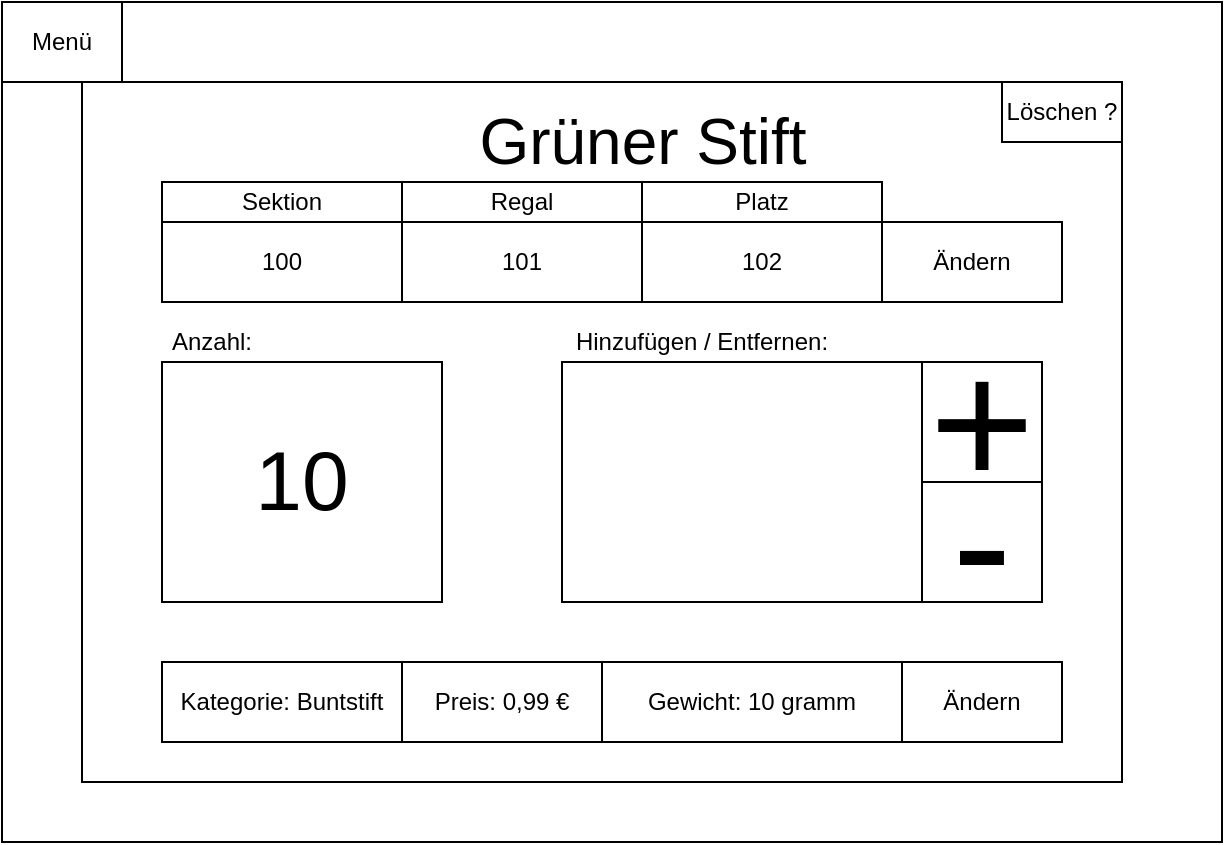 <mxfile version="12.1.7" type="device" pages="1"><diagram id="sf5lxHcfiDxDPLDe1BbD" name="Page-1"><mxGraphModel dx="1072" dy="792" grid="1" gridSize="10" guides="1" tooltips="1" connect="1" arrows="1" fold="1" page="1" pageScale="1" pageWidth="827" pageHeight="1169" math="0" shadow="0"><root><mxCell id="0"/><mxCell id="1" parent="0"/><mxCell id="0is604dzVzYSEZ6XbnPD-3" value="" style="rounded=0;whiteSpace=wrap;html=1;" parent="1" vertex="1"><mxGeometry x="90" y="190" width="610" height="420" as="geometry"/></mxCell><mxCell id="0is604dzVzYSEZ6XbnPD-4" value="" style="rounded=0;whiteSpace=wrap;html=1;" parent="1" vertex="1"><mxGeometry x="130" y="230" width="520" height="350" as="geometry"/></mxCell><mxCell id="0is604dzVzYSEZ6XbnPD-5" value="100" style="rounded=0;whiteSpace=wrap;html=1;" parent="1" vertex="1"><mxGeometry x="170" y="300" width="120" height="40" as="geometry"/></mxCell><mxCell id="0is604dzVzYSEZ6XbnPD-6" value="101" style="rounded=0;whiteSpace=wrap;html=1;" parent="1" vertex="1"><mxGeometry x="290" y="300" width="120" height="40" as="geometry"/></mxCell><mxCell id="0is604dzVzYSEZ6XbnPD-7" value="102" style="rounded=0;whiteSpace=wrap;html=1;" parent="1" vertex="1"><mxGeometry x="410" y="300" width="120" height="40" as="geometry"/></mxCell><mxCell id="0is604dzVzYSEZ6XbnPD-8" value="Ändern" style="rounded=0;whiteSpace=wrap;html=1;" parent="1" vertex="1"><mxGeometry x="530" y="300" width="90" height="40" as="geometry"/></mxCell><mxCell id="QE-JvXagMVvptuSg7lWe-1" value="&lt;font style=&quot;font-size: 32px&quot;&gt;Grüner Stift&lt;/font&gt;" style="text;html=1;strokeColor=none;fillColor=none;align=center;verticalAlign=middle;whiteSpace=wrap;rounded=0;" parent="1" vertex="1"><mxGeometry x="311.5" y="240" width="197" height="40" as="geometry"/></mxCell><mxCell id="QE-JvXagMVvptuSg7lWe-2" value="Sektion" style="rounded=0;whiteSpace=wrap;html=1;" parent="1" vertex="1"><mxGeometry x="170" y="280" width="120" height="20" as="geometry"/></mxCell><mxCell id="QE-JvXagMVvptuSg7lWe-3" value="Regal" style="rounded=0;whiteSpace=wrap;html=1;" parent="1" vertex="1"><mxGeometry x="290" y="280" width="120" height="20" as="geometry"/></mxCell><mxCell id="QE-JvXagMVvptuSg7lWe-4" value="Platz" style="rounded=0;whiteSpace=wrap;html=1;" parent="1" vertex="1"><mxGeometry x="410" y="280" width="120" height="20" as="geometry"/></mxCell><mxCell id="QE-JvXagMVvptuSg7lWe-5" value="Preis: 0,99 €" style="rounded=0;whiteSpace=wrap;html=1;" parent="1" vertex="1"><mxGeometry x="290" y="520" width="100" height="40" as="geometry"/></mxCell><mxCell id="QE-JvXagMVvptuSg7lWe-7" value="Gewicht: 10 gramm" style="rounded=0;whiteSpace=wrap;html=1;" parent="1" vertex="1"><mxGeometry x="390" y="520" width="150" height="40" as="geometry"/></mxCell><mxCell id="QE-JvXagMVvptuSg7lWe-8" value="Ändern" style="rounded=0;whiteSpace=wrap;html=1;" parent="1" vertex="1"><mxGeometry x="540" y="520" width="80" height="40" as="geometry"/></mxCell><mxCell id="QE-JvXagMVvptuSg7lWe-9" value="&lt;font style=&quot;font-size: 90px&quot;&gt;+&lt;/font&gt;" style="rounded=0;whiteSpace=wrap;html=1;" parent="1" vertex="1"><mxGeometry x="550" y="370" width="60" height="60" as="geometry"/></mxCell><mxCell id="QE-JvXagMVvptuSg7lWe-10" value="&lt;font&gt;&lt;font style=&quot;font-size: 90px&quot;&gt;-&lt;/font&gt;&lt;br&gt;&lt;/font&gt;" style="rounded=0;whiteSpace=wrap;html=1;" parent="1" vertex="1"><mxGeometry x="550" y="430" width="60" height="60" as="geometry"/></mxCell><mxCell id="QE-JvXagMVvptuSg7lWe-11" value="" style="rounded=0;whiteSpace=wrap;html=1;" parent="1" vertex="1"><mxGeometry x="370" y="370" width="180" height="120" as="geometry"/></mxCell><mxCell id="QE-JvXagMVvptuSg7lWe-12" value="&lt;font style=&quot;font-size: 42px&quot;&gt;10&lt;/font&gt;" style="rounded=0;whiteSpace=wrap;html=1;" parent="1" vertex="1"><mxGeometry x="170" y="370" width="140" height="120" as="geometry"/></mxCell><mxCell id="QE-JvXagMVvptuSg7lWe-13" value="Anzahl:" style="text;html=1;strokeColor=none;fillColor=none;align=center;verticalAlign=middle;whiteSpace=wrap;rounded=0;" parent="1" vertex="1"><mxGeometry x="170" y="350" width="50" height="20" as="geometry"/></mxCell><mxCell id="QE-JvXagMVvptuSg7lWe-14" value="Hinzufügen / Entfernen:" style="text;html=1;strokeColor=none;fillColor=none;align=center;verticalAlign=middle;whiteSpace=wrap;rounded=0;" parent="1" vertex="1"><mxGeometry x="370" y="350" width="140" height="20" as="geometry"/></mxCell><mxCell id="17MyfZVktT5ASIgcSNb_-1" value="Kategorie: Buntstift" style="rounded=0;whiteSpace=wrap;html=1;" parent="1" vertex="1"><mxGeometry x="170" y="520" width="120" height="40" as="geometry"/></mxCell><mxCell id="DZI8m8guBseaspiPSHjH-1" value="Menü" style="rounded=0;whiteSpace=wrap;html=1;" parent="1" vertex="1"><mxGeometry x="90" y="190" width="60" height="40" as="geometry"/></mxCell><mxCell id="5JtX3Md8luBLRFijnfo1-1" value="Löschen ?" style="rounded=0;whiteSpace=wrap;html=1;" vertex="1" parent="1"><mxGeometry x="590" y="230" width="60" height="30" as="geometry"/></mxCell></root></mxGraphModel></diagram></mxfile>